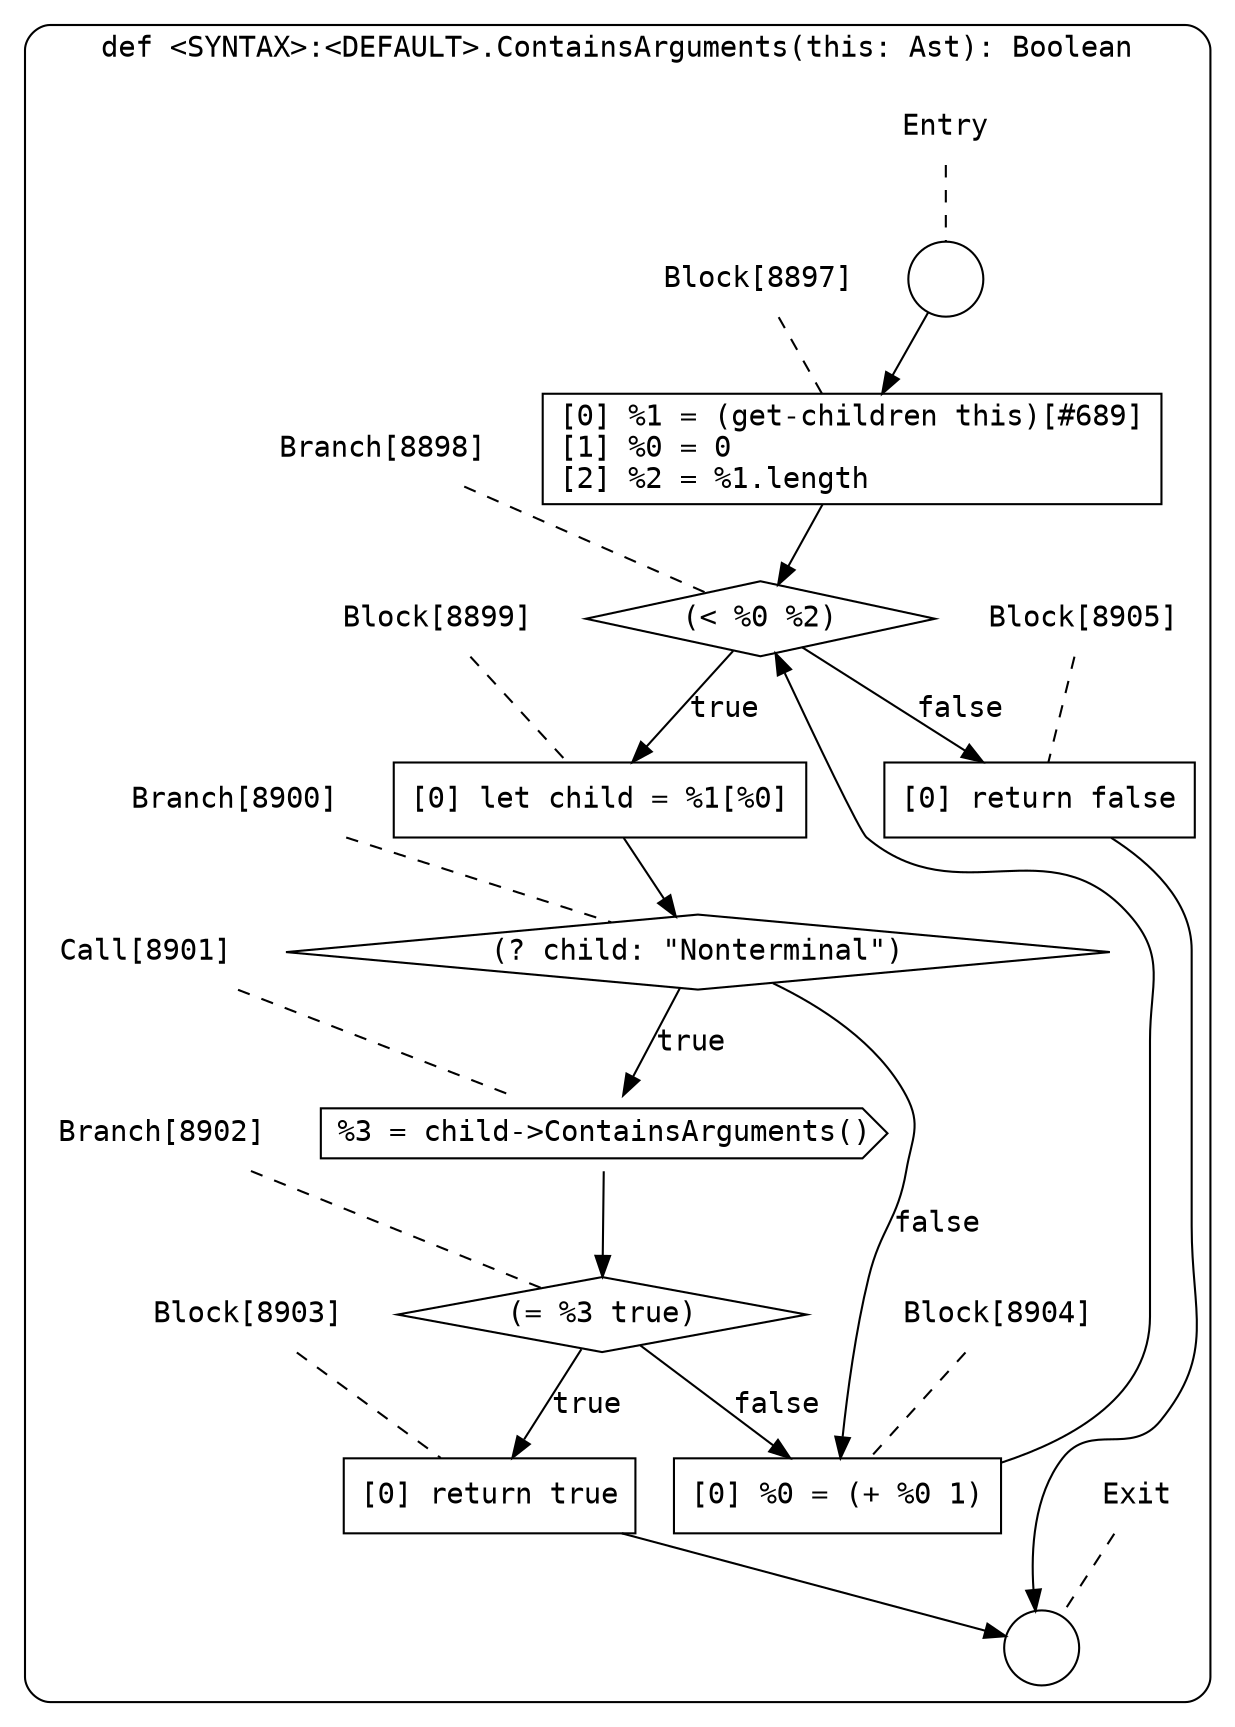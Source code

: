 digraph {
  graph [fontname = "Consolas"]
  node [fontname = "Consolas"]
  edge [fontname = "Consolas"]
  subgraph cluster1655 {
    label = "def <SYNTAX>:<DEFAULT>.ContainsArguments(this: Ast): Boolean"
    style = rounded
    cluster1655_entry_name [shape=none, label=<<font color="black">Entry</font>>]
    cluster1655_entry_name -> cluster1655_entry [arrowhead=none, color="black", style=dashed]
    cluster1655_entry [shape=circle label=" " color="black" fillcolor="white" style=filled]
    cluster1655_entry -> node8897 [color="black"]
    cluster1655_exit_name [shape=none, label=<<font color="black">Exit</font>>]
    cluster1655_exit_name -> cluster1655_exit [arrowhead=none, color="black", style=dashed]
    cluster1655_exit [shape=circle label=" " color="black" fillcolor="white" style=filled]
    node8897_name [shape=none, label=<<font color="black">Block[8897]</font>>]
    node8897_name -> node8897 [arrowhead=none, color="black", style=dashed]
    node8897 [shape=box, label=<<font color="black">[0] %1 = (get-children this)[#689]<BR ALIGN="LEFT"/>[1] %0 = 0<BR ALIGN="LEFT"/>[2] %2 = %1.length<BR ALIGN="LEFT"/></font>> color="black" fillcolor="white", style=filled]
    node8897 -> node8898 [color="black"]
    node8898_name [shape=none, label=<<font color="black">Branch[8898]</font>>]
    node8898_name -> node8898 [arrowhead=none, color="black", style=dashed]
    node8898 [shape=diamond, label=<<font color="black">(&lt; %0 %2)</font>> color="black" fillcolor="white", style=filled]
    node8898 -> node8899 [label=<<font color="black">true</font>> color="black"]
    node8898 -> node8905 [label=<<font color="black">false</font>> color="black"]
    node8899_name [shape=none, label=<<font color="black">Block[8899]</font>>]
    node8899_name -> node8899 [arrowhead=none, color="black", style=dashed]
    node8899 [shape=box, label=<<font color="black">[0] let child = %1[%0]<BR ALIGN="LEFT"/></font>> color="black" fillcolor="white", style=filled]
    node8899 -> node8900 [color="black"]
    node8905_name [shape=none, label=<<font color="black">Block[8905]</font>>]
    node8905_name -> node8905 [arrowhead=none, color="black", style=dashed]
    node8905 [shape=box, label=<<font color="black">[0] return false<BR ALIGN="LEFT"/></font>> color="black" fillcolor="white", style=filled]
    node8905 -> cluster1655_exit [color="black"]
    node8900_name [shape=none, label=<<font color="black">Branch[8900]</font>>]
    node8900_name -> node8900 [arrowhead=none, color="black", style=dashed]
    node8900 [shape=diamond, label=<<font color="black">(? child: &quot;Nonterminal&quot;)</font>> color="black" fillcolor="white", style=filled]
    node8900 -> node8901 [label=<<font color="black">true</font>> color="black"]
    node8900 -> node8904 [label=<<font color="black">false</font>> color="black"]
    node8901_name [shape=none, label=<<font color="black">Call[8901]</font>>]
    node8901_name -> node8901 [arrowhead=none, color="black", style=dashed]
    node8901 [shape=cds, label=<<font color="black">%3 = child-&gt;ContainsArguments()</font>> color="black" fillcolor="white", style=filled]
    node8901 -> node8902 [color="black"]
    node8904_name [shape=none, label=<<font color="black">Block[8904]</font>>]
    node8904_name -> node8904 [arrowhead=none, color="black", style=dashed]
    node8904 [shape=box, label=<<font color="black">[0] %0 = (+ %0 1)<BR ALIGN="LEFT"/></font>> color="black" fillcolor="white", style=filled]
    node8904 -> node8898 [color="black"]
    node8902_name [shape=none, label=<<font color="black">Branch[8902]</font>>]
    node8902_name -> node8902 [arrowhead=none, color="black", style=dashed]
    node8902 [shape=diamond, label=<<font color="black">(= %3 true)</font>> color="black" fillcolor="white", style=filled]
    node8902 -> node8903 [label=<<font color="black">true</font>> color="black"]
    node8902 -> node8904 [label=<<font color="black">false</font>> color="black"]
    node8903_name [shape=none, label=<<font color="black">Block[8903]</font>>]
    node8903_name -> node8903 [arrowhead=none, color="black", style=dashed]
    node8903 [shape=box, label=<<font color="black">[0] return true<BR ALIGN="LEFT"/></font>> color="black" fillcolor="white", style=filled]
    node8903 -> cluster1655_exit [color="black"]
  }
}